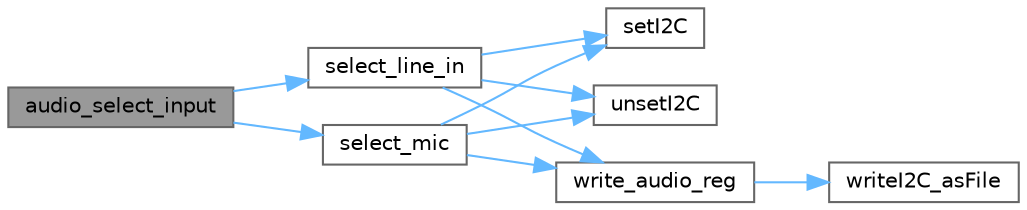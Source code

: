 digraph "audio_select_input"
{
 // LATEX_PDF_SIZE
  bgcolor="transparent";
  edge [fontname=Helvetica,fontsize=10,labelfontname=Helvetica,labelfontsize=10];
  node [fontname=Helvetica,fontsize=10,shape=box,height=0.2,width=0.4];
  rankdir="LR";
  Node1 [id="Node000001",label="audio_select_input",height=0.2,width=0.4,color="gray40", fillcolor="grey60", style="filled", fontcolor="black",tooltip="selects the audio input channel."];
  Node1 -> Node2 [id="edge1_Node000001_Node000002",color="steelblue1",style="solid",tooltip=" "];
  Node2 [id="Node000002",label="select_line_in",height=0.2,width=0.4,color="grey40", fillcolor="white", style="filled",URL="$group__AUDIO.html#gaec4645b89d23204e90f880d09da94525",tooltip="Function to select LINE_IN as input."];
  Node2 -> Node3 [id="edge2_Node000002_Node000003",color="steelblue1",style="solid",tooltip=" "];
  Node3 [id="Node000003",label="setI2C",height=0.2,width=0.4,color="grey40", fillcolor="white", style="filled",URL="$i2cps_8c.html#a423d97e7bbc2c26785d9a5de31d2f220",tooltip=" "];
  Node2 -> Node4 [id="edge3_Node000002_Node000004",color="steelblue1",style="solid",tooltip=" "];
  Node4 [id="Node000004",label="unsetI2C",height=0.2,width=0.4,color="grey40", fillcolor="white", style="filled",URL="$i2cps_8c.html#a8fbf09bd758928bc8f434d96957ec40f",tooltip=" "];
  Node2 -> Node5 [id="edge4_Node000002_Node000005",color="steelblue1",style="solid",tooltip=" "];
  Node5 [id="Node000005",label="write_audio_reg",height=0.2,width=0.4,color="grey40", fillcolor="white", style="filled",URL="$group__AUDIO.html#ga3ec4d5593965dc8b93d40e80e2143902",tooltip=" "];
  Node5 -> Node6 [id="edge5_Node000005_Node000006",color="steelblue1",style="solid",tooltip=" "];
  Node6 [id="Node000006",label="writeI2C_asFile",height=0.2,width=0.4,color="grey40", fillcolor="white", style="filled",URL="$i2cps_8c.html#a655bf0c0118a9dff569ee054c0a395f1",tooltip=" "];
  Node1 -> Node7 [id="edge6_Node000001_Node000007",color="steelblue1",style="solid",tooltip=" "];
  Node7 [id="Node000007",label="select_mic",height=0.2,width=0.4,color="grey40", fillcolor="white", style="filled",URL="$group__AUDIO.html#ga2203ea82d55c60566ab868a82292aedf",tooltip="Function to select MIC as input."];
  Node7 -> Node3 [id="edge7_Node000007_Node000003",color="steelblue1",style="solid",tooltip=" "];
  Node7 -> Node4 [id="edge8_Node000007_Node000004",color="steelblue1",style="solid",tooltip=" "];
  Node7 -> Node5 [id="edge9_Node000007_Node000005",color="steelblue1",style="solid",tooltip=" "];
}
